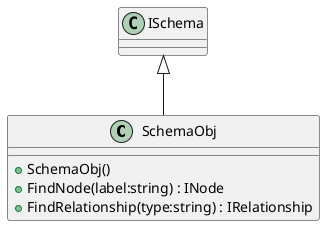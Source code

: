 @startuml
class SchemaObj {
    + SchemaObj()
    + FindNode(label:string) : INode
    + FindRelationship(type:string) : IRelationship
}
ISchema <|-- SchemaObj
@enduml
